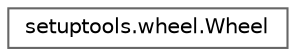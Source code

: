digraph "Graphical Class Hierarchy"
{
 // LATEX_PDF_SIZE
  bgcolor="transparent";
  edge [fontname=Helvetica,fontsize=10,labelfontname=Helvetica,labelfontsize=10];
  node [fontname=Helvetica,fontsize=10,shape=box,height=0.2,width=0.4];
  rankdir="LR";
  Node0 [id="Node000000",label="setuptools.wheel.Wheel",height=0.2,width=0.4,color="grey40", fillcolor="white", style="filled",URL="$classsetuptools_1_1wheel_1_1_wheel.html",tooltip=" "];
}
